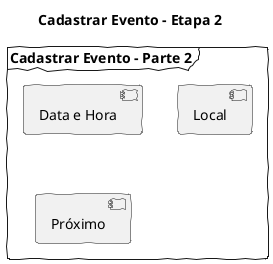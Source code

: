 @startuml
skinparam handwritten true
title Cadastrar Evento - Etapa 2

frame "Cadastrar Evento - Parte 2" {
  component "Data e Hora"
  component "Local"
  component "Próximo"
}
@enduml

